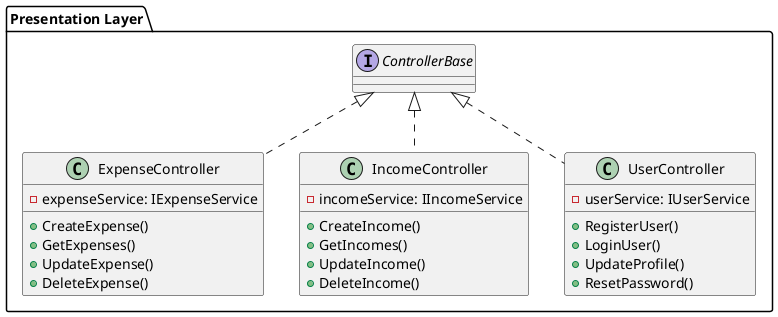 @startuml Presentation

package "Presentation Layer" {
    class ExpenseController implements ControllerBase {
        - expenseService: IExpenseService
        + CreateExpense()
        + GetExpenses()
        + UpdateExpense()
        + DeleteExpense()
    }

    class IncomeController implements ControllerBase {
        - incomeService: IIncomeService
        + CreateIncome()
        + GetIncomes()
        + UpdateIncome()
        + DeleteIncome()
    }

    class UserController implements ControllerBase {
        - userService: IUserService
        + RegisterUser()
        + LoginUser()
        + UpdateProfile()
        + ResetPassword()
    }
}

@enduml
